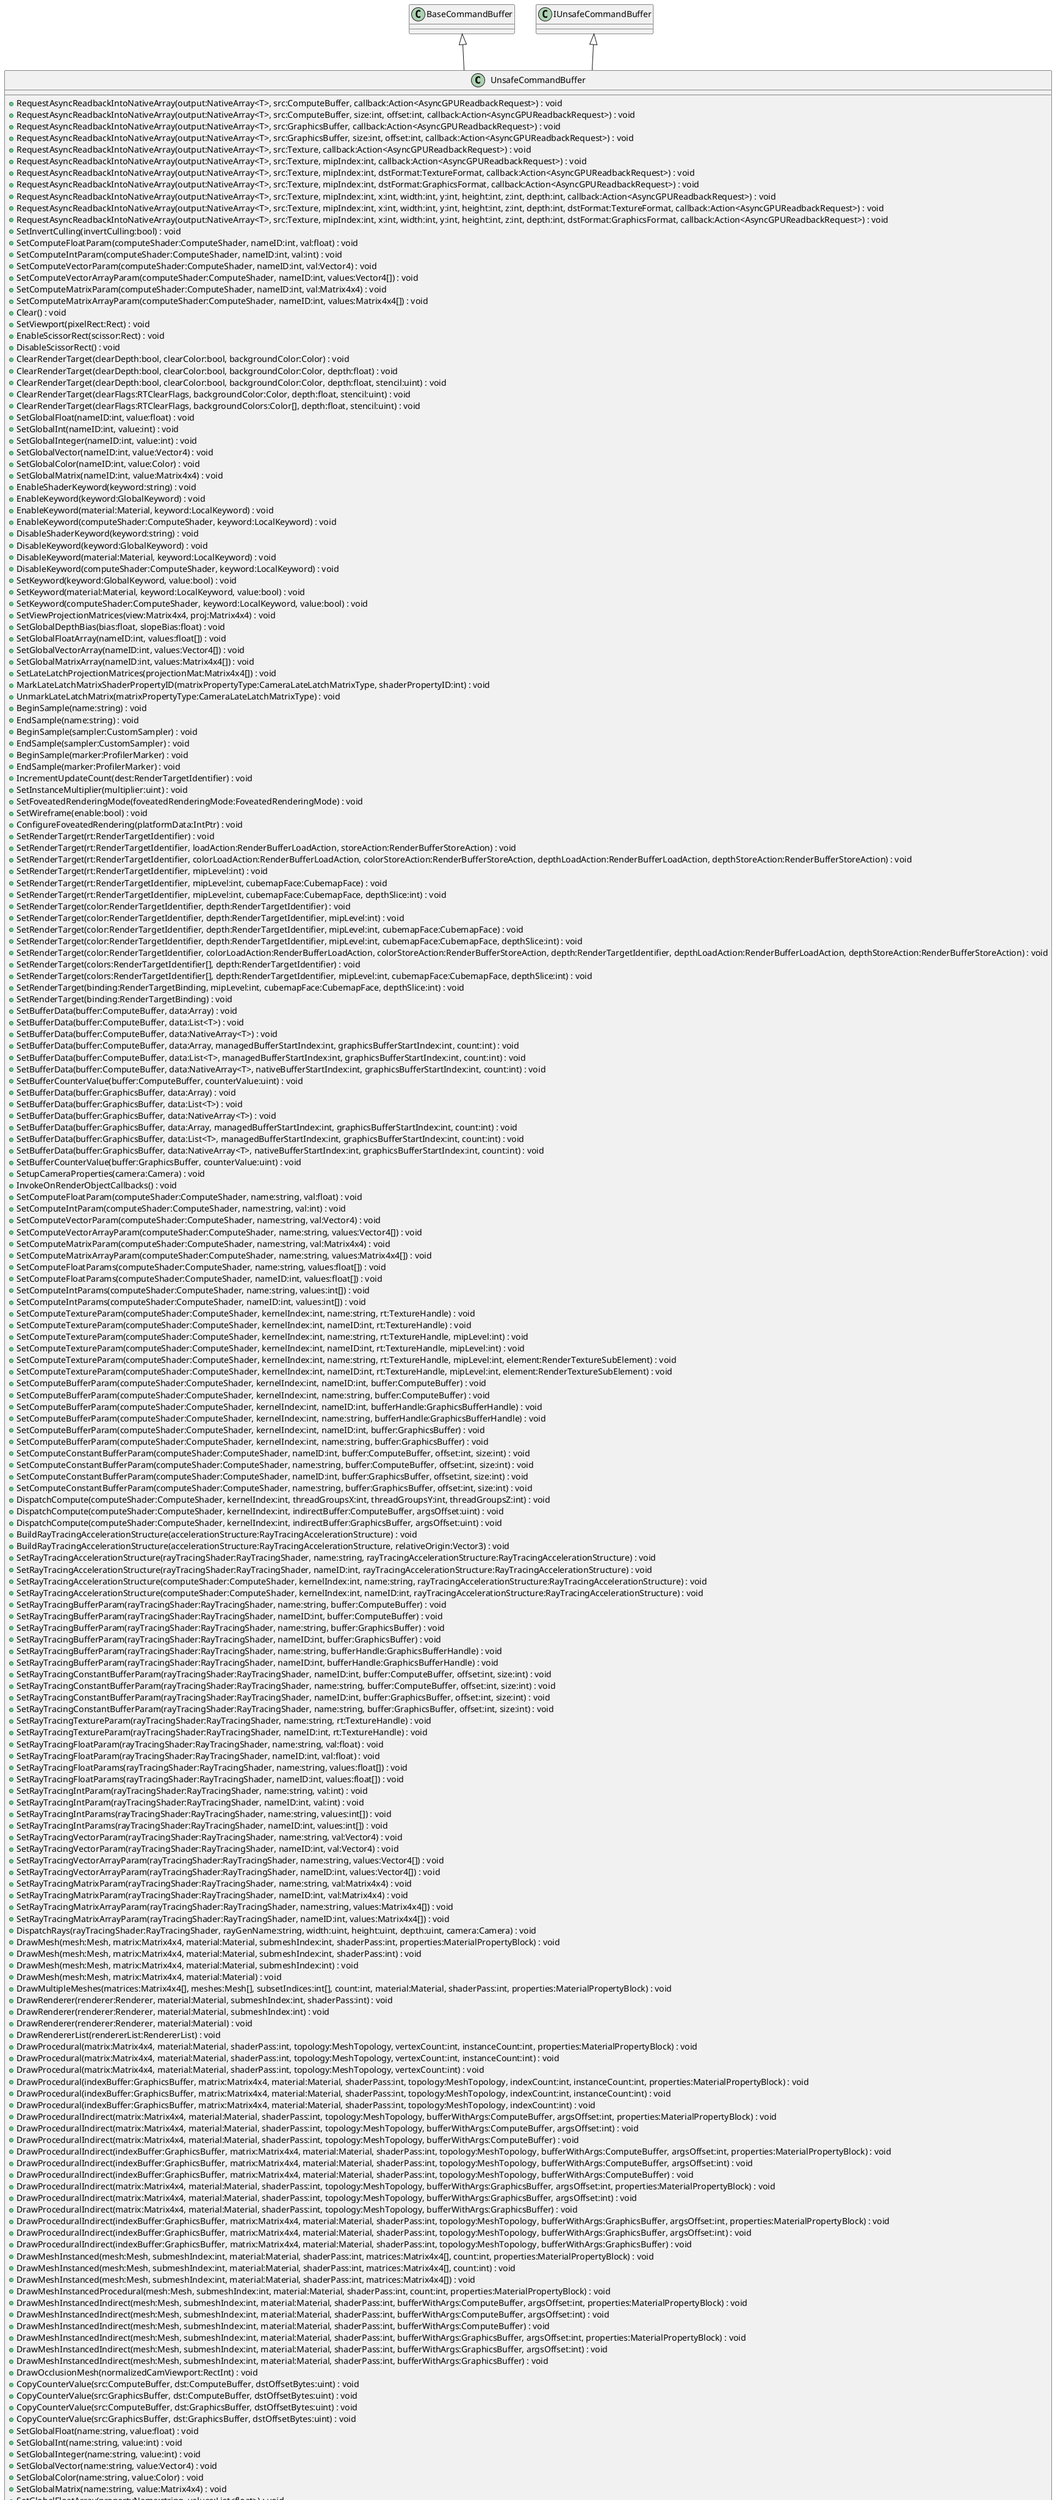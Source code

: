 @startuml
class UnsafeCommandBuffer {
    + RequestAsyncReadbackIntoNativeArray(output:NativeArray<T>, src:ComputeBuffer, callback:Action<AsyncGPUReadbackRequest>) : void
    + RequestAsyncReadbackIntoNativeArray(output:NativeArray<T>, src:ComputeBuffer, size:int, offset:int, callback:Action<AsyncGPUReadbackRequest>) : void
    + RequestAsyncReadbackIntoNativeArray(output:NativeArray<T>, src:GraphicsBuffer, callback:Action<AsyncGPUReadbackRequest>) : void
    + RequestAsyncReadbackIntoNativeArray(output:NativeArray<T>, src:GraphicsBuffer, size:int, offset:int, callback:Action<AsyncGPUReadbackRequest>) : void
    + RequestAsyncReadbackIntoNativeArray(output:NativeArray<T>, src:Texture, callback:Action<AsyncGPUReadbackRequest>) : void
    + RequestAsyncReadbackIntoNativeArray(output:NativeArray<T>, src:Texture, mipIndex:int, callback:Action<AsyncGPUReadbackRequest>) : void
    + RequestAsyncReadbackIntoNativeArray(output:NativeArray<T>, src:Texture, mipIndex:int, dstFormat:TextureFormat, callback:Action<AsyncGPUReadbackRequest>) : void
    + RequestAsyncReadbackIntoNativeArray(output:NativeArray<T>, src:Texture, mipIndex:int, dstFormat:GraphicsFormat, callback:Action<AsyncGPUReadbackRequest>) : void
    + RequestAsyncReadbackIntoNativeArray(output:NativeArray<T>, src:Texture, mipIndex:int, x:int, width:int, y:int, height:int, z:int, depth:int, callback:Action<AsyncGPUReadbackRequest>) : void
    + RequestAsyncReadbackIntoNativeArray(output:NativeArray<T>, src:Texture, mipIndex:int, x:int, width:int, y:int, height:int, z:int, depth:int, dstFormat:TextureFormat, callback:Action<AsyncGPUReadbackRequest>) : void
    + RequestAsyncReadbackIntoNativeArray(output:NativeArray<T>, src:Texture, mipIndex:int, x:int, width:int, y:int, height:int, z:int, depth:int, dstFormat:GraphicsFormat, callback:Action<AsyncGPUReadbackRequest>) : void
    + SetInvertCulling(invertCulling:bool) : void
    + SetComputeFloatParam(computeShader:ComputeShader, nameID:int, val:float) : void
    + SetComputeIntParam(computeShader:ComputeShader, nameID:int, val:int) : void
    + SetComputeVectorParam(computeShader:ComputeShader, nameID:int, val:Vector4) : void
    + SetComputeVectorArrayParam(computeShader:ComputeShader, nameID:int, values:Vector4[]) : void
    + SetComputeMatrixParam(computeShader:ComputeShader, nameID:int, val:Matrix4x4) : void
    + SetComputeMatrixArrayParam(computeShader:ComputeShader, nameID:int, values:Matrix4x4[]) : void
    + Clear() : void
    + SetViewport(pixelRect:Rect) : void
    + EnableScissorRect(scissor:Rect) : void
    + DisableScissorRect() : void
    + ClearRenderTarget(clearDepth:bool, clearColor:bool, backgroundColor:Color) : void
    + ClearRenderTarget(clearDepth:bool, clearColor:bool, backgroundColor:Color, depth:float) : void
    + ClearRenderTarget(clearDepth:bool, clearColor:bool, backgroundColor:Color, depth:float, stencil:uint) : void
    + ClearRenderTarget(clearFlags:RTClearFlags, backgroundColor:Color, depth:float, stencil:uint) : void
    + ClearRenderTarget(clearFlags:RTClearFlags, backgroundColors:Color[], depth:float, stencil:uint) : void
    + SetGlobalFloat(nameID:int, value:float) : void
    + SetGlobalInt(nameID:int, value:int) : void
    + SetGlobalInteger(nameID:int, value:int) : void
    + SetGlobalVector(nameID:int, value:Vector4) : void
    + SetGlobalColor(nameID:int, value:Color) : void
    + SetGlobalMatrix(nameID:int, value:Matrix4x4) : void
    + EnableShaderKeyword(keyword:string) : void
    + EnableKeyword(keyword:GlobalKeyword) : void
    + EnableKeyword(material:Material, keyword:LocalKeyword) : void
    + EnableKeyword(computeShader:ComputeShader, keyword:LocalKeyword) : void
    + DisableShaderKeyword(keyword:string) : void
    + DisableKeyword(keyword:GlobalKeyword) : void
    + DisableKeyword(material:Material, keyword:LocalKeyword) : void
    + DisableKeyword(computeShader:ComputeShader, keyword:LocalKeyword) : void
    + SetKeyword(keyword:GlobalKeyword, value:bool) : void
    + SetKeyword(material:Material, keyword:LocalKeyword, value:bool) : void
    + SetKeyword(computeShader:ComputeShader, keyword:LocalKeyword, value:bool) : void
    + SetViewProjectionMatrices(view:Matrix4x4, proj:Matrix4x4) : void
    + SetGlobalDepthBias(bias:float, slopeBias:float) : void
    + SetGlobalFloatArray(nameID:int, values:float[]) : void
    + SetGlobalVectorArray(nameID:int, values:Vector4[]) : void
    + SetGlobalMatrixArray(nameID:int, values:Matrix4x4[]) : void
    + SetLateLatchProjectionMatrices(projectionMat:Matrix4x4[]) : void
    + MarkLateLatchMatrixShaderPropertyID(matrixPropertyType:CameraLateLatchMatrixType, shaderPropertyID:int) : void
    + UnmarkLateLatchMatrix(matrixPropertyType:CameraLateLatchMatrixType) : void
    + BeginSample(name:string) : void
    + EndSample(name:string) : void
    + BeginSample(sampler:CustomSampler) : void
    + EndSample(sampler:CustomSampler) : void
    + BeginSample(marker:ProfilerMarker) : void
    + EndSample(marker:ProfilerMarker) : void
    + IncrementUpdateCount(dest:RenderTargetIdentifier) : void
    + SetInstanceMultiplier(multiplier:uint) : void
    + SetFoveatedRenderingMode(foveatedRenderingMode:FoveatedRenderingMode) : void
    + SetWireframe(enable:bool) : void
    + ConfigureFoveatedRendering(platformData:IntPtr) : void
    + SetRenderTarget(rt:RenderTargetIdentifier) : void
    + SetRenderTarget(rt:RenderTargetIdentifier, loadAction:RenderBufferLoadAction, storeAction:RenderBufferStoreAction) : void
    + SetRenderTarget(rt:RenderTargetIdentifier, colorLoadAction:RenderBufferLoadAction, colorStoreAction:RenderBufferStoreAction, depthLoadAction:RenderBufferLoadAction, depthStoreAction:RenderBufferStoreAction) : void
    + SetRenderTarget(rt:RenderTargetIdentifier, mipLevel:int) : void
    + SetRenderTarget(rt:RenderTargetIdentifier, mipLevel:int, cubemapFace:CubemapFace) : void
    + SetRenderTarget(rt:RenderTargetIdentifier, mipLevel:int, cubemapFace:CubemapFace, depthSlice:int) : void
    + SetRenderTarget(color:RenderTargetIdentifier, depth:RenderTargetIdentifier) : void
    + SetRenderTarget(color:RenderTargetIdentifier, depth:RenderTargetIdentifier, mipLevel:int) : void
    + SetRenderTarget(color:RenderTargetIdentifier, depth:RenderTargetIdentifier, mipLevel:int, cubemapFace:CubemapFace) : void
    + SetRenderTarget(color:RenderTargetIdentifier, depth:RenderTargetIdentifier, mipLevel:int, cubemapFace:CubemapFace, depthSlice:int) : void
    + SetRenderTarget(color:RenderTargetIdentifier, colorLoadAction:RenderBufferLoadAction, colorStoreAction:RenderBufferStoreAction, depth:RenderTargetIdentifier, depthLoadAction:RenderBufferLoadAction, depthStoreAction:RenderBufferStoreAction) : void
    + SetRenderTarget(colors:RenderTargetIdentifier[], depth:RenderTargetIdentifier) : void
    + SetRenderTarget(colors:RenderTargetIdentifier[], depth:RenderTargetIdentifier, mipLevel:int, cubemapFace:CubemapFace, depthSlice:int) : void
    + SetRenderTarget(binding:RenderTargetBinding, mipLevel:int, cubemapFace:CubemapFace, depthSlice:int) : void
    + SetRenderTarget(binding:RenderTargetBinding) : void
    + SetBufferData(buffer:ComputeBuffer, data:Array) : void
    + SetBufferData(buffer:ComputeBuffer, data:List<T>) : void
    + SetBufferData(buffer:ComputeBuffer, data:NativeArray<T>) : void
    + SetBufferData(buffer:ComputeBuffer, data:Array, managedBufferStartIndex:int, graphicsBufferStartIndex:int, count:int) : void
    + SetBufferData(buffer:ComputeBuffer, data:List<T>, managedBufferStartIndex:int, graphicsBufferStartIndex:int, count:int) : void
    + SetBufferData(buffer:ComputeBuffer, data:NativeArray<T>, nativeBufferStartIndex:int, graphicsBufferStartIndex:int, count:int) : void
    + SetBufferCounterValue(buffer:ComputeBuffer, counterValue:uint) : void
    + SetBufferData(buffer:GraphicsBuffer, data:Array) : void
    + SetBufferData(buffer:GraphicsBuffer, data:List<T>) : void
    + SetBufferData(buffer:GraphicsBuffer, data:NativeArray<T>) : void
    + SetBufferData(buffer:GraphicsBuffer, data:Array, managedBufferStartIndex:int, graphicsBufferStartIndex:int, count:int) : void
    + SetBufferData(buffer:GraphicsBuffer, data:List<T>, managedBufferStartIndex:int, graphicsBufferStartIndex:int, count:int) : void
    + SetBufferData(buffer:GraphicsBuffer, data:NativeArray<T>, nativeBufferStartIndex:int, graphicsBufferStartIndex:int, count:int) : void
    + SetBufferCounterValue(buffer:GraphicsBuffer, counterValue:uint) : void
    + SetupCameraProperties(camera:Camera) : void
    + InvokeOnRenderObjectCallbacks() : void
    + SetComputeFloatParam(computeShader:ComputeShader, name:string, val:float) : void
    + SetComputeIntParam(computeShader:ComputeShader, name:string, val:int) : void
    + SetComputeVectorParam(computeShader:ComputeShader, name:string, val:Vector4) : void
    + SetComputeVectorArrayParam(computeShader:ComputeShader, name:string, values:Vector4[]) : void
    + SetComputeMatrixParam(computeShader:ComputeShader, name:string, val:Matrix4x4) : void
    + SetComputeMatrixArrayParam(computeShader:ComputeShader, name:string, values:Matrix4x4[]) : void
    + SetComputeFloatParams(computeShader:ComputeShader, name:string, values:float[]) : void
    + SetComputeFloatParams(computeShader:ComputeShader, nameID:int, values:float[]) : void
    + SetComputeIntParams(computeShader:ComputeShader, name:string, values:int[]) : void
    + SetComputeIntParams(computeShader:ComputeShader, nameID:int, values:int[]) : void
    + SetComputeTextureParam(computeShader:ComputeShader, kernelIndex:int, name:string, rt:TextureHandle) : void
    + SetComputeTextureParam(computeShader:ComputeShader, kernelIndex:int, nameID:int, rt:TextureHandle) : void
    + SetComputeTextureParam(computeShader:ComputeShader, kernelIndex:int, name:string, rt:TextureHandle, mipLevel:int) : void
    + SetComputeTextureParam(computeShader:ComputeShader, kernelIndex:int, nameID:int, rt:TextureHandle, mipLevel:int) : void
    + SetComputeTextureParam(computeShader:ComputeShader, kernelIndex:int, name:string, rt:TextureHandle, mipLevel:int, element:RenderTextureSubElement) : void
    + SetComputeTextureParam(computeShader:ComputeShader, kernelIndex:int, nameID:int, rt:TextureHandle, mipLevel:int, element:RenderTextureSubElement) : void
    + SetComputeBufferParam(computeShader:ComputeShader, kernelIndex:int, nameID:int, buffer:ComputeBuffer) : void
    + SetComputeBufferParam(computeShader:ComputeShader, kernelIndex:int, name:string, buffer:ComputeBuffer) : void
    + SetComputeBufferParam(computeShader:ComputeShader, kernelIndex:int, nameID:int, bufferHandle:GraphicsBufferHandle) : void
    + SetComputeBufferParam(computeShader:ComputeShader, kernelIndex:int, name:string, bufferHandle:GraphicsBufferHandle) : void
    + SetComputeBufferParam(computeShader:ComputeShader, kernelIndex:int, nameID:int, buffer:GraphicsBuffer) : void
    + SetComputeBufferParam(computeShader:ComputeShader, kernelIndex:int, name:string, buffer:GraphicsBuffer) : void
    + SetComputeConstantBufferParam(computeShader:ComputeShader, nameID:int, buffer:ComputeBuffer, offset:int, size:int) : void
    + SetComputeConstantBufferParam(computeShader:ComputeShader, name:string, buffer:ComputeBuffer, offset:int, size:int) : void
    + SetComputeConstantBufferParam(computeShader:ComputeShader, nameID:int, buffer:GraphicsBuffer, offset:int, size:int) : void
    + SetComputeConstantBufferParam(computeShader:ComputeShader, name:string, buffer:GraphicsBuffer, offset:int, size:int) : void
    + DispatchCompute(computeShader:ComputeShader, kernelIndex:int, threadGroupsX:int, threadGroupsY:int, threadGroupsZ:int) : void
    + DispatchCompute(computeShader:ComputeShader, kernelIndex:int, indirectBuffer:ComputeBuffer, argsOffset:uint) : void
    + DispatchCompute(computeShader:ComputeShader, kernelIndex:int, indirectBuffer:GraphicsBuffer, argsOffset:uint) : void
    + BuildRayTracingAccelerationStructure(accelerationStructure:RayTracingAccelerationStructure) : void
    + BuildRayTracingAccelerationStructure(accelerationStructure:RayTracingAccelerationStructure, relativeOrigin:Vector3) : void
    + SetRayTracingAccelerationStructure(rayTracingShader:RayTracingShader, name:string, rayTracingAccelerationStructure:RayTracingAccelerationStructure) : void
    + SetRayTracingAccelerationStructure(rayTracingShader:RayTracingShader, nameID:int, rayTracingAccelerationStructure:RayTracingAccelerationStructure) : void
    + SetRayTracingAccelerationStructure(computeShader:ComputeShader, kernelIndex:int, name:string, rayTracingAccelerationStructure:RayTracingAccelerationStructure) : void
    + SetRayTracingAccelerationStructure(computeShader:ComputeShader, kernelIndex:int, nameID:int, rayTracingAccelerationStructure:RayTracingAccelerationStructure) : void
    + SetRayTracingBufferParam(rayTracingShader:RayTracingShader, name:string, buffer:ComputeBuffer) : void
    + SetRayTracingBufferParam(rayTracingShader:RayTracingShader, nameID:int, buffer:ComputeBuffer) : void
    + SetRayTracingBufferParam(rayTracingShader:RayTracingShader, name:string, buffer:GraphicsBuffer) : void
    + SetRayTracingBufferParam(rayTracingShader:RayTracingShader, nameID:int, buffer:GraphicsBuffer) : void
    + SetRayTracingBufferParam(rayTracingShader:RayTracingShader, name:string, bufferHandle:GraphicsBufferHandle) : void
    + SetRayTracingBufferParam(rayTracingShader:RayTracingShader, nameID:int, bufferHandle:GraphicsBufferHandle) : void
    + SetRayTracingConstantBufferParam(rayTracingShader:RayTracingShader, nameID:int, buffer:ComputeBuffer, offset:int, size:int) : void
    + SetRayTracingConstantBufferParam(rayTracingShader:RayTracingShader, name:string, buffer:ComputeBuffer, offset:int, size:int) : void
    + SetRayTracingConstantBufferParam(rayTracingShader:RayTracingShader, nameID:int, buffer:GraphicsBuffer, offset:int, size:int) : void
    + SetRayTracingConstantBufferParam(rayTracingShader:RayTracingShader, name:string, buffer:GraphicsBuffer, offset:int, size:int) : void
    + SetRayTracingTextureParam(rayTracingShader:RayTracingShader, name:string, rt:TextureHandle) : void
    + SetRayTracingTextureParam(rayTracingShader:RayTracingShader, nameID:int, rt:TextureHandle) : void
    + SetRayTracingFloatParam(rayTracingShader:RayTracingShader, name:string, val:float) : void
    + SetRayTracingFloatParam(rayTracingShader:RayTracingShader, nameID:int, val:float) : void
    + SetRayTracingFloatParams(rayTracingShader:RayTracingShader, name:string, values:float[]) : void
    + SetRayTracingFloatParams(rayTracingShader:RayTracingShader, nameID:int, values:float[]) : void
    + SetRayTracingIntParam(rayTracingShader:RayTracingShader, name:string, val:int) : void
    + SetRayTracingIntParam(rayTracingShader:RayTracingShader, nameID:int, val:int) : void
    + SetRayTracingIntParams(rayTracingShader:RayTracingShader, name:string, values:int[]) : void
    + SetRayTracingIntParams(rayTracingShader:RayTracingShader, nameID:int, values:int[]) : void
    + SetRayTracingVectorParam(rayTracingShader:RayTracingShader, name:string, val:Vector4) : void
    + SetRayTracingVectorParam(rayTracingShader:RayTracingShader, nameID:int, val:Vector4) : void
    + SetRayTracingVectorArrayParam(rayTracingShader:RayTracingShader, name:string, values:Vector4[]) : void
    + SetRayTracingVectorArrayParam(rayTracingShader:RayTracingShader, nameID:int, values:Vector4[]) : void
    + SetRayTracingMatrixParam(rayTracingShader:RayTracingShader, name:string, val:Matrix4x4) : void
    + SetRayTracingMatrixParam(rayTracingShader:RayTracingShader, nameID:int, val:Matrix4x4) : void
    + SetRayTracingMatrixArrayParam(rayTracingShader:RayTracingShader, name:string, values:Matrix4x4[]) : void
    + SetRayTracingMatrixArrayParam(rayTracingShader:RayTracingShader, nameID:int, values:Matrix4x4[]) : void
    + DispatchRays(rayTracingShader:RayTracingShader, rayGenName:string, width:uint, height:uint, depth:uint, camera:Camera) : void
    + DrawMesh(mesh:Mesh, matrix:Matrix4x4, material:Material, submeshIndex:int, shaderPass:int, properties:MaterialPropertyBlock) : void
    + DrawMesh(mesh:Mesh, matrix:Matrix4x4, material:Material, submeshIndex:int, shaderPass:int) : void
    + DrawMesh(mesh:Mesh, matrix:Matrix4x4, material:Material, submeshIndex:int) : void
    + DrawMesh(mesh:Mesh, matrix:Matrix4x4, material:Material) : void
    + DrawMultipleMeshes(matrices:Matrix4x4[], meshes:Mesh[], subsetIndices:int[], count:int, material:Material, shaderPass:int, properties:MaterialPropertyBlock) : void
    + DrawRenderer(renderer:Renderer, material:Material, submeshIndex:int, shaderPass:int) : void
    + DrawRenderer(renderer:Renderer, material:Material, submeshIndex:int) : void
    + DrawRenderer(renderer:Renderer, material:Material) : void
    + DrawRendererList(rendererList:RendererList) : void
    + DrawProcedural(matrix:Matrix4x4, material:Material, shaderPass:int, topology:MeshTopology, vertexCount:int, instanceCount:int, properties:MaterialPropertyBlock) : void
    + DrawProcedural(matrix:Matrix4x4, material:Material, shaderPass:int, topology:MeshTopology, vertexCount:int, instanceCount:int) : void
    + DrawProcedural(matrix:Matrix4x4, material:Material, shaderPass:int, topology:MeshTopology, vertexCount:int) : void
    + DrawProcedural(indexBuffer:GraphicsBuffer, matrix:Matrix4x4, material:Material, shaderPass:int, topology:MeshTopology, indexCount:int, instanceCount:int, properties:MaterialPropertyBlock) : void
    + DrawProcedural(indexBuffer:GraphicsBuffer, matrix:Matrix4x4, material:Material, shaderPass:int, topology:MeshTopology, indexCount:int, instanceCount:int) : void
    + DrawProcedural(indexBuffer:GraphicsBuffer, matrix:Matrix4x4, material:Material, shaderPass:int, topology:MeshTopology, indexCount:int) : void
    + DrawProceduralIndirect(matrix:Matrix4x4, material:Material, shaderPass:int, topology:MeshTopology, bufferWithArgs:ComputeBuffer, argsOffset:int, properties:MaterialPropertyBlock) : void
    + DrawProceduralIndirect(matrix:Matrix4x4, material:Material, shaderPass:int, topology:MeshTopology, bufferWithArgs:ComputeBuffer, argsOffset:int) : void
    + DrawProceduralIndirect(matrix:Matrix4x4, material:Material, shaderPass:int, topology:MeshTopology, bufferWithArgs:ComputeBuffer) : void
    + DrawProceduralIndirect(indexBuffer:GraphicsBuffer, matrix:Matrix4x4, material:Material, shaderPass:int, topology:MeshTopology, bufferWithArgs:ComputeBuffer, argsOffset:int, properties:MaterialPropertyBlock) : void
    + DrawProceduralIndirect(indexBuffer:GraphicsBuffer, matrix:Matrix4x4, material:Material, shaderPass:int, topology:MeshTopology, bufferWithArgs:ComputeBuffer, argsOffset:int) : void
    + DrawProceduralIndirect(indexBuffer:GraphicsBuffer, matrix:Matrix4x4, material:Material, shaderPass:int, topology:MeshTopology, bufferWithArgs:ComputeBuffer) : void
    + DrawProceduralIndirect(matrix:Matrix4x4, material:Material, shaderPass:int, topology:MeshTopology, bufferWithArgs:GraphicsBuffer, argsOffset:int, properties:MaterialPropertyBlock) : void
    + DrawProceduralIndirect(matrix:Matrix4x4, material:Material, shaderPass:int, topology:MeshTopology, bufferWithArgs:GraphicsBuffer, argsOffset:int) : void
    + DrawProceduralIndirect(matrix:Matrix4x4, material:Material, shaderPass:int, topology:MeshTopology, bufferWithArgs:GraphicsBuffer) : void
    + DrawProceduralIndirect(indexBuffer:GraphicsBuffer, matrix:Matrix4x4, material:Material, shaderPass:int, topology:MeshTopology, bufferWithArgs:GraphicsBuffer, argsOffset:int, properties:MaterialPropertyBlock) : void
    + DrawProceduralIndirect(indexBuffer:GraphicsBuffer, matrix:Matrix4x4, material:Material, shaderPass:int, topology:MeshTopology, bufferWithArgs:GraphicsBuffer, argsOffset:int) : void
    + DrawProceduralIndirect(indexBuffer:GraphicsBuffer, matrix:Matrix4x4, material:Material, shaderPass:int, topology:MeshTopology, bufferWithArgs:GraphicsBuffer) : void
    + DrawMeshInstanced(mesh:Mesh, submeshIndex:int, material:Material, shaderPass:int, matrices:Matrix4x4[], count:int, properties:MaterialPropertyBlock) : void
    + DrawMeshInstanced(mesh:Mesh, submeshIndex:int, material:Material, shaderPass:int, matrices:Matrix4x4[], count:int) : void
    + DrawMeshInstanced(mesh:Mesh, submeshIndex:int, material:Material, shaderPass:int, matrices:Matrix4x4[]) : void
    + DrawMeshInstancedProcedural(mesh:Mesh, submeshIndex:int, material:Material, shaderPass:int, count:int, properties:MaterialPropertyBlock) : void
    + DrawMeshInstancedIndirect(mesh:Mesh, submeshIndex:int, material:Material, shaderPass:int, bufferWithArgs:ComputeBuffer, argsOffset:int, properties:MaterialPropertyBlock) : void
    + DrawMeshInstancedIndirect(mesh:Mesh, submeshIndex:int, material:Material, shaderPass:int, bufferWithArgs:ComputeBuffer, argsOffset:int) : void
    + DrawMeshInstancedIndirect(mesh:Mesh, submeshIndex:int, material:Material, shaderPass:int, bufferWithArgs:ComputeBuffer) : void
    + DrawMeshInstancedIndirect(mesh:Mesh, submeshIndex:int, material:Material, shaderPass:int, bufferWithArgs:GraphicsBuffer, argsOffset:int, properties:MaterialPropertyBlock) : void
    + DrawMeshInstancedIndirect(mesh:Mesh, submeshIndex:int, material:Material, shaderPass:int, bufferWithArgs:GraphicsBuffer, argsOffset:int) : void
    + DrawMeshInstancedIndirect(mesh:Mesh, submeshIndex:int, material:Material, shaderPass:int, bufferWithArgs:GraphicsBuffer) : void
    + DrawOcclusionMesh(normalizedCamViewport:RectInt) : void
    + CopyCounterValue(src:ComputeBuffer, dst:ComputeBuffer, dstOffsetBytes:uint) : void
    + CopyCounterValue(src:GraphicsBuffer, dst:ComputeBuffer, dstOffsetBytes:uint) : void
    + CopyCounterValue(src:ComputeBuffer, dst:GraphicsBuffer, dstOffsetBytes:uint) : void
    + CopyCounterValue(src:GraphicsBuffer, dst:GraphicsBuffer, dstOffsetBytes:uint) : void
    + SetGlobalFloat(name:string, value:float) : void
    + SetGlobalInt(name:string, value:int) : void
    + SetGlobalInteger(name:string, value:int) : void
    + SetGlobalVector(name:string, value:Vector4) : void
    + SetGlobalColor(name:string, value:Color) : void
    + SetGlobalMatrix(name:string, value:Matrix4x4) : void
    + SetGlobalFloatArray(propertyName:string, values:List<float>) : void
    + SetGlobalFloatArray(nameID:int, values:List<float>) : void
    + SetGlobalFloatArray(propertyName:string, values:float[]) : void
    + SetGlobalVectorArray(propertyName:string, values:List<Vector4>) : void
    + SetGlobalVectorArray(nameID:int, values:List<Vector4>) : void
    + SetGlobalVectorArray(propertyName:string, values:Vector4[]) : void
    + SetGlobalMatrixArray(propertyName:string, values:List<Matrix4x4>) : void
    + SetGlobalMatrixArray(nameID:int, values:List<Matrix4x4>) : void
    + SetGlobalMatrixArray(propertyName:string, values:Matrix4x4[]) : void
    + SetGlobalTexture(name:string, value:TextureHandle) : void
    + SetGlobalTexture(nameID:int, value:TextureHandle) : void
    + SetGlobalTexture(name:string, value:TextureHandle, element:RenderTextureSubElement) : void
    + SetGlobalTexture(nameID:int, value:TextureHandle, element:RenderTextureSubElement) : void
    + SetGlobalBuffer(name:string, value:ComputeBuffer) : void
    + SetGlobalBuffer(nameID:int, value:ComputeBuffer) : void
    + SetGlobalBuffer(name:string, value:GraphicsBuffer) : void
    + SetGlobalBuffer(nameID:int, value:GraphicsBuffer) : void
    + SetGlobalConstantBuffer(buffer:ComputeBuffer, nameID:int, offset:int, size:int) : void
    + SetGlobalConstantBuffer(buffer:ComputeBuffer, name:string, offset:int, size:int) : void
    + SetGlobalConstantBuffer(buffer:GraphicsBuffer, nameID:int, offset:int, size:int) : void
    + SetGlobalConstantBuffer(buffer:GraphicsBuffer, name:string, offset:int, size:int) : void
    + SetShadowSamplingMode(shadowmap:RenderTargetIdentifier, mode:ShadowSamplingMode) : void
    + SetSinglePassStereo(mode:SinglePassStereoMode) : void
    + IssuePluginEvent(callback:IntPtr, eventID:int) : void
    + IssuePluginEventAndData(callback:IntPtr, eventID:int, data:IntPtr) : void
    + IssuePluginCustomBlit(callback:IntPtr, command:uint, source:RenderTargetIdentifier, dest:RenderTargetIdentifier, commandParam:uint, commandFlags:uint) : void
    + IssuePluginCustomTextureUpdateV2(callback:IntPtr, targetTexture:Texture, userData:uint) : void
}
BaseCommandBuffer <|-- UnsafeCommandBuffer
IUnsafeCommandBuffer <|-- UnsafeCommandBuffer
@enduml
